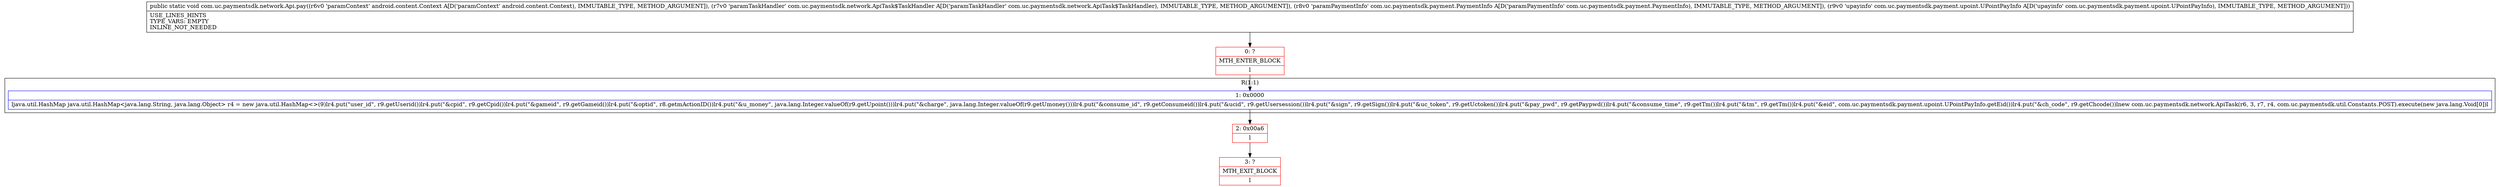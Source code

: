 digraph "CFG forcom.uc.paymentsdk.network.Api.pay(Landroid\/content\/Context;Lcom\/uc\/paymentsdk\/network\/ApiTask$TaskHandler;Lcom\/uc\/paymentsdk\/payment\/PaymentInfo;Lcom\/uc\/paymentsdk\/payment\/upoint\/UPointPayInfo;)V" {
subgraph cluster_Region_734676901 {
label = "R(1:1)";
node [shape=record,color=blue];
Node_1 [shape=record,label="{1\:\ 0x0000|ljava.util.HashMap java.util.HashMap\<java.lang.String, java.lang.Object\> r4 = new java.util.HashMap\<\>(9)lr4.put(\"user_id\", r9.getUserid())lr4.put(\"&cpid\", r9.getCpid())lr4.put(\"&gameid\", r9.getGameid())lr4.put(\"&optid\", r8.getmActionID())lr4.put(\"&u_money\", java.lang.Integer.valueOf(r9.getUpoint()))lr4.put(\"&charge\", java.lang.Integer.valueOf(r9.getUmoney()))lr4.put(\"&consume_id\", r9.getConsumeid())lr4.put(\"&ucid\", r9.getUsersession())lr4.put(\"&sign\", r9.getSign())lr4.put(\"&uc_token\", r9.getUctoken())lr4.put(\"&pay_pwd\", r9.getPaypwd())lr4.put(\"&consume_time\", r9.getTm())lr4.put(\"&tm\", r9.getTm())lr4.put(\"&eid\", com.uc.paymentsdk.payment.upoint.UPointPayInfo.getEid())lr4.put(\"&ch_code\", r9.getChcode())lnew com.uc.paymentsdk.network.ApiTask(r6, 3, r7, r4, com.uc.paymentsdk.util.Constants.POST).execute(new java.lang.Void[0])l}"];
}
Node_0 [shape=record,color=red,label="{0\:\ ?|MTH_ENTER_BLOCK\l|l}"];
Node_2 [shape=record,color=red,label="{2\:\ 0x00a6|l}"];
Node_3 [shape=record,color=red,label="{3\:\ ?|MTH_EXIT_BLOCK\l|l}"];
MethodNode[shape=record,label="{public static void com.uc.paymentsdk.network.Api.pay((r6v0 'paramContext' android.content.Context A[D('paramContext' android.content.Context), IMMUTABLE_TYPE, METHOD_ARGUMENT]), (r7v0 'paramTaskHandler' com.uc.paymentsdk.network.ApiTask$TaskHandler A[D('paramTaskHandler' com.uc.paymentsdk.network.ApiTask$TaskHandler), IMMUTABLE_TYPE, METHOD_ARGUMENT]), (r8v0 'paramPaymentInfo' com.uc.paymentsdk.payment.PaymentInfo A[D('paramPaymentInfo' com.uc.paymentsdk.payment.PaymentInfo), IMMUTABLE_TYPE, METHOD_ARGUMENT]), (r9v0 'upayinfo' com.uc.paymentsdk.payment.upoint.UPointPayInfo A[D('upayinfo' com.uc.paymentsdk.payment.upoint.UPointPayInfo), IMMUTABLE_TYPE, METHOD_ARGUMENT]))  | USE_LINES_HINTS\lTYPE_VARS: EMPTY\lINLINE_NOT_NEEDED\l}"];
MethodNode -> Node_0;
Node_1 -> Node_2;
Node_0 -> Node_1;
Node_2 -> Node_3;
}

